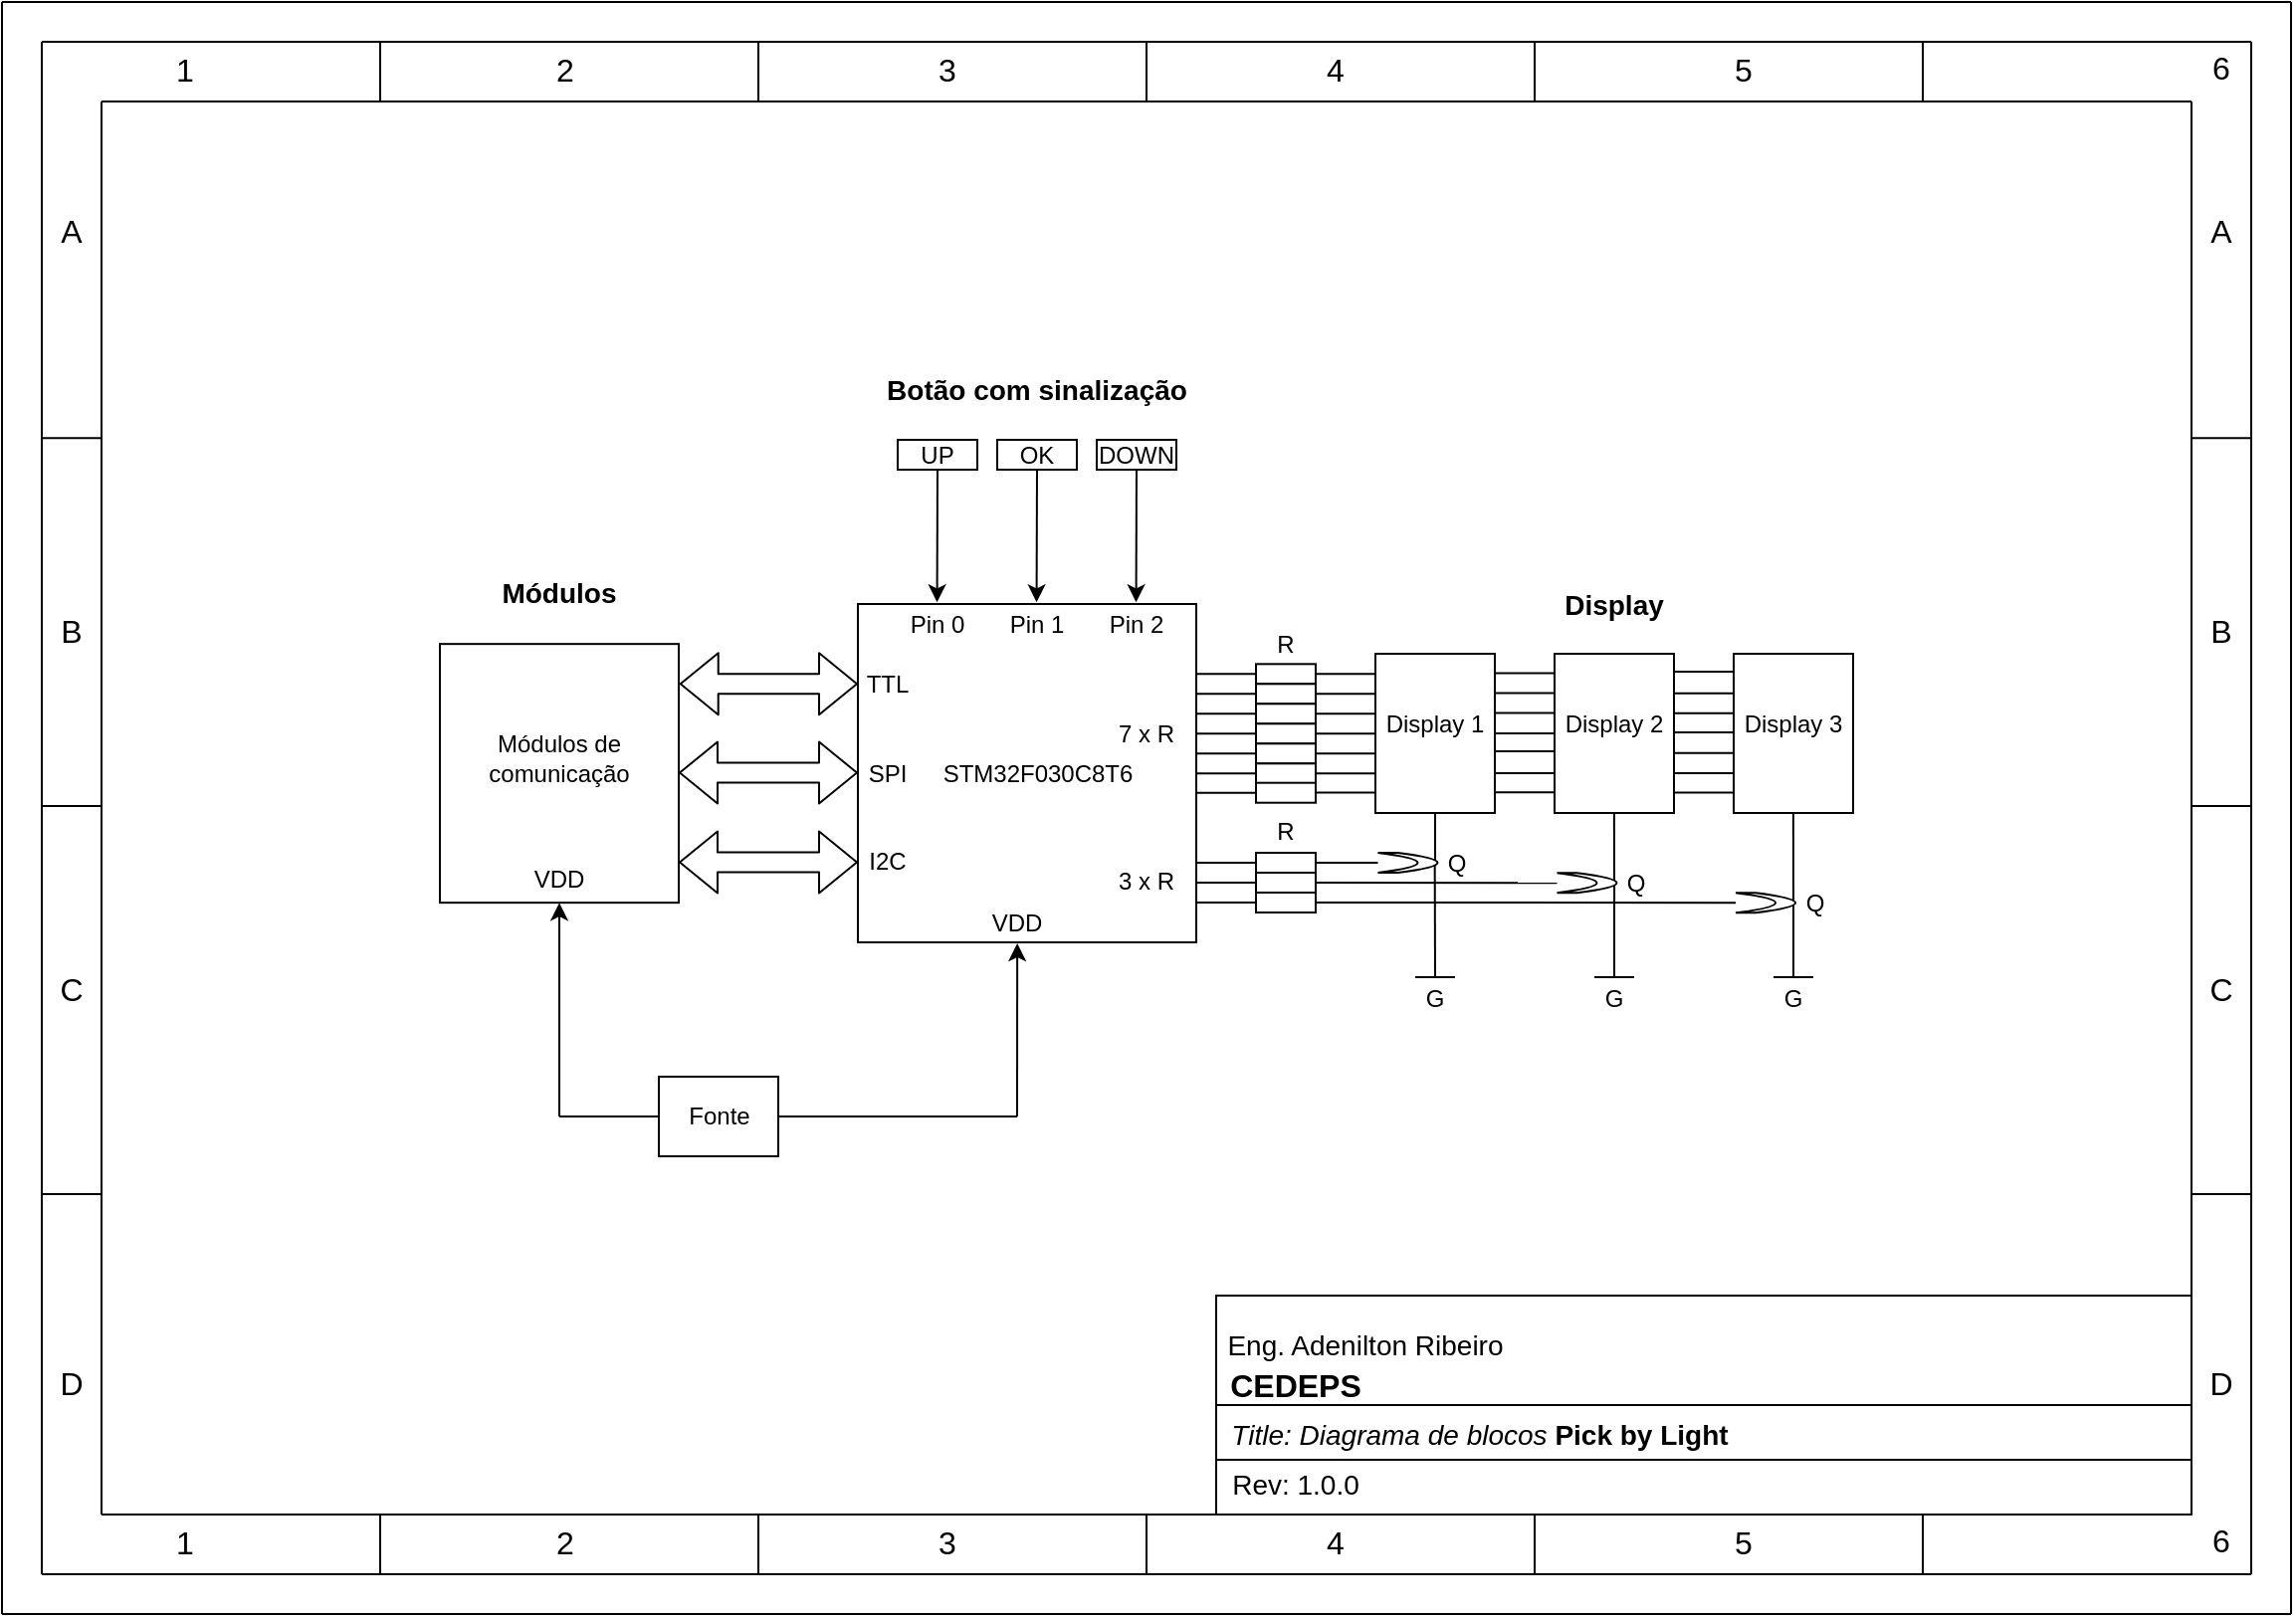 <mxfile>
    <diagram id="YSNLZO-yqppl2GDXLYVd" name="Página-1">
        <mxGraphModel dx="1386" dy="779" grid="1" gridSize="10" guides="1" tooltips="1" connect="1" arrows="1" fold="1" page="1" pageScale="1" pageWidth="1169" pageHeight="827" background="none" math="0" shadow="0">
            <root>
                <mxCell id="0"/>
                <mxCell id="1" parent="0"/>
                <mxCell id="2" style="edgeStyle=none;html=1;" parent="1" source="3" edge="1">
                    <mxGeometry relative="1" as="geometry">
                        <mxPoint x="936.562" y="770" as="targetPoint"/>
                    </mxGeometry>
                </mxCell>
                <mxCell id="3" value="" style="rounded=0;whiteSpace=wrap;html=1;" parent="1" vertex="1">
                    <mxGeometry x="620" y="660" width="490" height="110" as="geometry"/>
                </mxCell>
                <mxCell id="4" value="" style="whiteSpace=wrap;html=1;aspect=fixed;" parent="1" vertex="1">
                    <mxGeometry x="440" y="312.5" width="170" height="170" as="geometry"/>
                </mxCell>
                <mxCell id="10" value="" style="rounded=0;whiteSpace=wrap;html=1;fontSize=6;" parent="1" vertex="1">
                    <mxGeometry x="340" y="550" width="60" height="40" as="geometry"/>
                </mxCell>
                <mxCell id="13" value="&lt;font style=&quot;font-size: 12px;&quot;&gt;VDD&lt;/font&gt;" style="text;html=1;strokeColor=none;fillColor=none;align=center;verticalAlign=middle;whiteSpace=wrap;rounded=0;" parent="1" vertex="1">
                    <mxGeometry x="510" y="467.66" width="20" height="10" as="geometry"/>
                </mxCell>
                <mxCell id="21" value="&lt;font style=&quot;font-size: 12px;&quot;&gt;7 x R&lt;/font&gt;" style="text;html=1;strokeColor=none;fillColor=none;align=center;verticalAlign=middle;whiteSpace=wrap;rounded=0;" parent="1" vertex="1">
                    <mxGeometry x="570" y="372.5" width="30" height="10" as="geometry"/>
                </mxCell>
                <mxCell id="22" value="&lt;font style=&quot;font-size: 12px;&quot;&gt;Fonte&lt;/font&gt;" style="text;html=1;strokeColor=none;fillColor=none;align=center;verticalAlign=middle;whiteSpace=wrap;rounded=0;" parent="1" vertex="1">
                    <mxGeometry x="352.5" y="560" width="35" height="20" as="geometry"/>
                </mxCell>
                <mxCell id="25" value="&lt;font style=&quot;font-size: 12px;&quot;&gt;STM32F030C8T6&lt;/font&gt;" style="text;html=1;strokeColor=none;fillColor=none;align=center;verticalAlign=middle;whiteSpace=wrap;rounded=0;" parent="1" vertex="1">
                    <mxGeometry x="477.5" y="387.66" width="105" height="20" as="geometry"/>
                </mxCell>
                <mxCell id="26" value="" style="rounded=0;whiteSpace=wrap;html=1;fontSize=6;" parent="1" vertex="1">
                    <mxGeometry x="460" y="230" width="40" height="15" as="geometry"/>
                </mxCell>
                <mxCell id="27" value="&lt;font style=&quot;font-size: 12px;&quot;&gt;UP&lt;/font&gt;" style="text;html=1;strokeColor=none;fillColor=none;align=center;verticalAlign=middle;whiteSpace=wrap;rounded=0;" parent="1" vertex="1">
                    <mxGeometry x="470" y="232.5" width="20" height="10" as="geometry"/>
                </mxCell>
                <mxCell id="28" value="" style="endArrow=classic;html=1;fontSize=6;entryX=0.234;entryY=-0.005;entryDx=0;entryDy=0;entryPerimeter=0;exitX=0.5;exitY=1;exitDx=0;exitDy=0;" parent="1" edge="1" target="4" source="26">
                    <mxGeometry width="50" height="50" relative="1" as="geometry">
                        <mxPoint x="480" y="246.53" as="sourcePoint"/>
                        <mxPoint x="520" y="286.53" as="targetPoint"/>
                    </mxGeometry>
                </mxCell>
                <mxCell id="29" value="&lt;font style=&quot;&quot;&gt;&lt;font style=&quot;font-size: 12px;&quot;&gt;Pin 0&lt;/font&gt;&lt;br&gt;&lt;/font&gt;" style="text;html=1;strokeColor=none;fillColor=none;align=center;verticalAlign=middle;whiteSpace=wrap;rounded=0;rotation=0;" parent="1" vertex="1">
                    <mxGeometry x="465" y="317.66" width="30" height="10" as="geometry"/>
                </mxCell>
                <mxCell id="43" value="" style="shape=flexArrow;endArrow=classic;startArrow=classic;html=1;exitX=1.003;exitY=0.154;exitDx=0;exitDy=0;entryX=0;entryY=0.5;entryDx=0;entryDy=0;exitPerimeter=0;" parent="1" source="542" edge="1">
                    <mxGeometry width="100" height="100" relative="1" as="geometry">
                        <mxPoint x="352.5" y="352.175" as="sourcePoint"/>
                        <mxPoint x="440" y="352.66" as="targetPoint"/>
                    </mxGeometry>
                </mxCell>
                <mxCell id="49" value="&lt;font style=&quot;font-size: 12px;&quot;&gt;TTL&lt;/font&gt;" style="text;html=1;strokeColor=none;fillColor=none;align=center;verticalAlign=middle;whiteSpace=wrap;rounded=0;" parent="1" vertex="1">
                    <mxGeometry x="445" y="347.58" width="20" height="10" as="geometry"/>
                </mxCell>
                <mxCell id="344" value="" style="endArrow=none;html=1;exitX=0;exitY=0.5;exitDx=0;exitDy=0;entryX=1;entryY=0.5;entryDx=0;entryDy=0;" parent="1" source="3" target="3" edge="1">
                    <mxGeometry width="50" height="50" relative="1" as="geometry">
                        <mxPoint x="780" y="650" as="sourcePoint"/>
                        <mxPoint x="830" y="600" as="targetPoint"/>
                    </mxGeometry>
                </mxCell>
                <mxCell id="345" value="" style="endArrow=none;html=1;exitX=0;exitY=0.75;exitDx=0;exitDy=0;entryX=1;entryY=0.75;entryDx=0;entryDy=0;" parent="1" source="3" target="3" edge="1">
                    <mxGeometry width="50" height="50" relative="1" as="geometry">
                        <mxPoint x="580" y="700" as="sourcePoint"/>
                        <mxPoint x="1070" y="700" as="targetPoint"/>
                    </mxGeometry>
                </mxCell>
                <mxCell id="346" value="&lt;font style=&quot;font-size: 14px;&quot;&gt;Eng. Adenilton Ribeiro&lt;/font&gt;" style="text;html=1;strokeColor=none;fillColor=none;align=center;verticalAlign=middle;whiteSpace=wrap;rounded=0;" parent="1" vertex="1">
                    <mxGeometry x="620" y="680" width="150" height="10" as="geometry"/>
                </mxCell>
                <mxCell id="347" value="&lt;font size=&quot;1&quot; style=&quot;&quot;&gt;&lt;b style=&quot;font-size: 16px;&quot;&gt;CEDEPS&lt;/b&gt;&lt;/font&gt;" style="text;html=1;strokeColor=none;fillColor=none;align=center;verticalAlign=middle;whiteSpace=wrap;rounded=0;" parent="1" vertex="1">
                    <mxGeometry x="620" y="700" width="80" height="10" as="geometry"/>
                </mxCell>
                <mxCell id="348" value="&lt;font size=&quot;1&quot; style=&quot;&quot;&gt;&lt;i style=&quot;font-size: 14px;&quot;&gt;Title: Diagrama de blocos &lt;/i&gt;&lt;span style=&quot;font-size: 14px;&quot;&gt;&lt;b&gt;Pick by Light&lt;/b&gt;&lt;/span&gt;&lt;/font&gt;" style="text;html=1;strokeColor=none;fillColor=none;align=center;verticalAlign=middle;whiteSpace=wrap;rounded=0;" parent="1" vertex="1">
                    <mxGeometry x="620" y="720" width="265" height="20" as="geometry"/>
                </mxCell>
                <mxCell id="349" value="&lt;font style=&quot;font-size: 14px;&quot;&gt;Rev: 1.0.0&lt;/font&gt;" style="text;html=1;strokeColor=none;fillColor=none;align=center;verticalAlign=middle;whiteSpace=wrap;rounded=0;" parent="1" vertex="1">
                    <mxGeometry x="620" y="750" width="80" height="10" as="geometry"/>
                </mxCell>
                <mxCell id="350" value="" style="endArrow=none;html=1;fontSize=14;exitX=1;exitY=1;exitDx=0;exitDy=0;" parent="1" source="3" edge="1">
                    <mxGeometry width="50" height="50" relative="1" as="geometry">
                        <mxPoint x="410" y="440" as="sourcePoint"/>
                        <mxPoint x="1110" y="60" as="targetPoint"/>
                    </mxGeometry>
                </mxCell>
                <mxCell id="351" value="" style="endArrow=none;html=1;fontSize=14;" parent="1" edge="1">
                    <mxGeometry width="50" height="50" relative="1" as="geometry">
                        <mxPoint x="60" y="770" as="sourcePoint"/>
                        <mxPoint x="60" y="60" as="targetPoint"/>
                    </mxGeometry>
                </mxCell>
                <mxCell id="352" value="" style="endArrow=none;html=1;fontSize=14;" parent="1" edge="1">
                    <mxGeometry width="50" height="50" relative="1" as="geometry">
                        <mxPoint x="60" y="60" as="sourcePoint"/>
                        <mxPoint x="1110" y="60" as="targetPoint"/>
                    </mxGeometry>
                </mxCell>
                <mxCell id="353" value="" style="endArrow=none;html=1;fontSize=14;" parent="1" edge="1">
                    <mxGeometry width="50" height="50" relative="1" as="geometry">
                        <mxPoint x="60" y="770" as="sourcePoint"/>
                        <mxPoint x="1110" y="770" as="targetPoint"/>
                    </mxGeometry>
                </mxCell>
                <mxCell id="354" value="" style="endArrow=none;html=1;fontSize=14;" parent="1" edge="1">
                    <mxGeometry width="50" height="50" relative="1" as="geometry">
                        <mxPoint x="30" y="800" as="sourcePoint"/>
                        <mxPoint x="30" y="30" as="targetPoint"/>
                    </mxGeometry>
                </mxCell>
                <mxCell id="355" value="" style="endArrow=none;html=1;fontSize=14;" parent="1" edge="1">
                    <mxGeometry width="50" height="50" relative="1" as="geometry">
                        <mxPoint x="1140" y="800" as="sourcePoint"/>
                        <mxPoint x="1140" y="30" as="targetPoint"/>
                    </mxGeometry>
                </mxCell>
                <mxCell id="356" value="" style="endArrow=none;html=1;fontSize=14;" parent="1" edge="1">
                    <mxGeometry width="50" height="50" relative="1" as="geometry">
                        <mxPoint x="30" y="800" as="sourcePoint"/>
                        <mxPoint x="1140" y="800" as="targetPoint"/>
                    </mxGeometry>
                </mxCell>
                <mxCell id="357" value="" style="endArrow=none;html=1;fontSize=14;" parent="1" edge="1">
                    <mxGeometry width="50" height="50" relative="1" as="geometry">
                        <mxPoint x="30" y="30" as="sourcePoint"/>
                        <mxPoint x="1140" y="30" as="targetPoint"/>
                    </mxGeometry>
                </mxCell>
                <mxCell id="358" value="" style="endArrow=none;html=1;fontSize=14;" parent="1" edge="1">
                    <mxGeometry width="50" height="50" relative="1" as="geometry">
                        <mxPoint x="60" y="414" as="sourcePoint"/>
                        <mxPoint x="30" y="414" as="targetPoint"/>
                    </mxGeometry>
                </mxCell>
                <mxCell id="359" value="" style="endArrow=none;html=1;fontSize=14;" parent="1" edge="1">
                    <mxGeometry width="50" height="50" relative="1" as="geometry">
                        <mxPoint x="60" y="229.18" as="sourcePoint"/>
                        <mxPoint x="30" y="229.18" as="targetPoint"/>
                    </mxGeometry>
                </mxCell>
                <mxCell id="360" value="" style="endArrow=none;html=1;fontSize=14;" parent="1" edge="1">
                    <mxGeometry width="50" height="50" relative="1" as="geometry">
                        <mxPoint x="60" y="609" as="sourcePoint"/>
                        <mxPoint x="30" y="609" as="targetPoint"/>
                    </mxGeometry>
                </mxCell>
                <mxCell id="361" value="&lt;font style=&quot;font-size: 16px;&quot;&gt;A&lt;/font&gt;" style="text;html=1;strokeColor=none;fillColor=none;align=center;verticalAlign=middle;whiteSpace=wrap;rounded=0;" parent="1" vertex="1">
                    <mxGeometry x="35" y="114.19" width="20" height="21.18" as="geometry"/>
                </mxCell>
                <mxCell id="362" value="&lt;font style=&quot;font-size: 16px;&quot;&gt;B&lt;/font&gt;" style="text;html=1;strokeColor=none;fillColor=none;align=center;verticalAlign=middle;whiteSpace=wrap;rounded=0;" parent="1" vertex="1">
                    <mxGeometry x="35" y="315.4" width="20" height="21.18" as="geometry"/>
                </mxCell>
                <mxCell id="363" value="&lt;font style=&quot;font-size: 16px;&quot;&gt;C&lt;/font&gt;" style="text;html=1;strokeColor=none;fillColor=none;align=center;verticalAlign=middle;whiteSpace=wrap;rounded=0;" parent="1" vertex="1">
                    <mxGeometry x="35" y="495.16" width="20" height="21.18" as="geometry"/>
                </mxCell>
                <mxCell id="364" value="&lt;font style=&quot;font-size: 16px;&quot;&gt;D&lt;/font&gt;" style="text;html=1;strokeColor=none;fillColor=none;align=center;verticalAlign=middle;whiteSpace=wrap;rounded=0;" parent="1" vertex="1">
                    <mxGeometry x="35" y="693.41" width="20" height="21.18" as="geometry"/>
                </mxCell>
                <mxCell id="365" value="" style="endArrow=none;html=1;fontSize=14;" parent="1" edge="1">
                    <mxGeometry width="50" height="50" relative="1" as="geometry">
                        <mxPoint x="1140" y="414" as="sourcePoint"/>
                        <mxPoint x="1110" y="414" as="targetPoint"/>
                    </mxGeometry>
                </mxCell>
                <mxCell id="366" value="" style="endArrow=none;html=1;fontSize=14;" parent="1" edge="1">
                    <mxGeometry width="50" height="50" relative="1" as="geometry">
                        <mxPoint x="1140" y="229.18" as="sourcePoint"/>
                        <mxPoint x="1110" y="229.18" as="targetPoint"/>
                    </mxGeometry>
                </mxCell>
                <mxCell id="367" value="" style="endArrow=none;html=1;fontSize=14;" parent="1" edge="1">
                    <mxGeometry width="50" height="50" relative="1" as="geometry">
                        <mxPoint x="1140" y="609" as="sourcePoint"/>
                        <mxPoint x="1110" y="609" as="targetPoint"/>
                    </mxGeometry>
                </mxCell>
                <mxCell id="368" value="&lt;font style=&quot;font-size: 16px;&quot;&gt;A&lt;/font&gt;" style="text;html=1;strokeColor=none;fillColor=none;align=center;verticalAlign=middle;whiteSpace=wrap;rounded=0;" parent="1" vertex="1">
                    <mxGeometry x="1115" y="114.19" width="20" height="21.18" as="geometry"/>
                </mxCell>
                <mxCell id="369" value="&lt;font style=&quot;font-size: 16px;&quot;&gt;B&lt;/font&gt;" style="text;html=1;strokeColor=none;fillColor=none;align=center;verticalAlign=middle;whiteSpace=wrap;rounded=0;" parent="1" vertex="1">
                    <mxGeometry x="1115" y="315.4" width="20" height="21.18" as="geometry"/>
                </mxCell>
                <mxCell id="370" value="&lt;font style=&quot;font-size: 16px;&quot;&gt;C&lt;/font&gt;" style="text;html=1;strokeColor=none;fillColor=none;align=center;verticalAlign=middle;whiteSpace=wrap;rounded=0;" parent="1" vertex="1">
                    <mxGeometry x="1115" y="495.16" width="20" height="21.18" as="geometry"/>
                </mxCell>
                <mxCell id="371" value="&lt;font style=&quot;font-size: 16px;&quot;&gt;D&lt;/font&gt;" style="text;html=1;strokeColor=none;fillColor=none;align=center;verticalAlign=middle;whiteSpace=wrap;rounded=0;" parent="1" vertex="1">
                    <mxGeometry x="1115" y="693.41" width="20" height="21.18" as="geometry"/>
                </mxCell>
                <mxCell id="372" value="" style="endArrow=none;html=1;fontSize=14;" parent="1" edge="1">
                    <mxGeometry width="50" height="50" relative="1" as="geometry">
                        <mxPoint x="585" y="30" as="sourcePoint"/>
                        <mxPoint x="585" y="60" as="targetPoint"/>
                    </mxGeometry>
                </mxCell>
                <mxCell id="373" value="" style="endArrow=none;html=1;fontSize=14;" parent="1" edge="1">
                    <mxGeometry width="50" height="50" relative="1" as="geometry">
                        <mxPoint x="390" y="30" as="sourcePoint"/>
                        <mxPoint x="390" y="60" as="targetPoint"/>
                    </mxGeometry>
                </mxCell>
                <mxCell id="374" value="" style="endArrow=none;html=1;fontSize=14;" parent="1" edge="1">
                    <mxGeometry width="50" height="50" relative="1" as="geometry">
                        <mxPoint x="200" y="30" as="sourcePoint"/>
                        <mxPoint x="200" y="60" as="targetPoint"/>
                    </mxGeometry>
                </mxCell>
                <mxCell id="375" value="" style="endArrow=none;html=1;fontSize=14;" parent="1" edge="1">
                    <mxGeometry width="50" height="50" relative="1" as="geometry">
                        <mxPoint x="975" y="30" as="sourcePoint"/>
                        <mxPoint x="975" y="60" as="targetPoint"/>
                    </mxGeometry>
                </mxCell>
                <mxCell id="376" value="" style="endArrow=none;html=1;fontSize=14;" parent="1" edge="1">
                    <mxGeometry width="50" height="50" relative="1" as="geometry">
                        <mxPoint x="780" y="30" as="sourcePoint"/>
                        <mxPoint x="780" y="60" as="targetPoint"/>
                    </mxGeometry>
                </mxCell>
                <mxCell id="377" value="&lt;font style=&quot;font-size: 16px;&quot;&gt;1&lt;/font&gt;" style="text;html=1;strokeColor=none;fillColor=none;align=center;verticalAlign=middle;whiteSpace=wrap;rounded=0;" parent="1" vertex="1">
                    <mxGeometry x="92" y="33" width="20" height="21.18" as="geometry"/>
                </mxCell>
                <mxCell id="378" value="&lt;font style=&quot;font-size: 16px;&quot;&gt;2&lt;/font&gt;" style="text;html=1;strokeColor=none;fillColor=none;align=center;verticalAlign=middle;whiteSpace=wrap;rounded=0;" parent="1" vertex="1">
                    <mxGeometry x="282.5" y="33" width="20" height="21.18" as="geometry"/>
                </mxCell>
                <mxCell id="379" value="&lt;font style=&quot;font-size: 16px;&quot;&gt;3&lt;/font&gt;" style="text;html=1;strokeColor=none;fillColor=none;align=center;verticalAlign=middle;whiteSpace=wrap;rounded=0;" parent="1" vertex="1">
                    <mxGeometry x="475" y="33" width="20" height="21.18" as="geometry"/>
                </mxCell>
                <mxCell id="380" value="&lt;font style=&quot;font-size: 16px;&quot;&gt;4&lt;/font&gt;" style="text;html=1;strokeColor=none;fillColor=none;align=center;verticalAlign=middle;whiteSpace=wrap;rounded=0;" parent="1" vertex="1">
                    <mxGeometry x="670" y="33" width="20" height="21.18" as="geometry"/>
                </mxCell>
                <mxCell id="381" value="&lt;font style=&quot;font-size: 16px;&quot;&gt;5&lt;/font&gt;" style="text;html=1;strokeColor=none;fillColor=none;align=center;verticalAlign=middle;whiteSpace=wrap;rounded=0;" parent="1" vertex="1">
                    <mxGeometry x="875" y="33" width="20" height="21.18" as="geometry"/>
                </mxCell>
                <mxCell id="382" value="&lt;font style=&quot;font-size: 16px;&quot;&gt;6&lt;/font&gt;" style="text;html=1;strokeColor=none;fillColor=none;align=center;verticalAlign=middle;whiteSpace=wrap;rounded=0;" parent="1" vertex="1">
                    <mxGeometry x="1115" y="32" width="20" height="21.18" as="geometry"/>
                </mxCell>
                <mxCell id="383" value="" style="endArrow=none;html=1;fontSize=14;" parent="1" edge="1">
                    <mxGeometry width="50" height="50" relative="1" as="geometry">
                        <mxPoint x="585" y="770" as="sourcePoint"/>
                        <mxPoint x="585" y="800" as="targetPoint"/>
                    </mxGeometry>
                </mxCell>
                <mxCell id="384" value="" style="endArrow=none;html=1;fontSize=14;" parent="1" edge="1">
                    <mxGeometry width="50" height="50" relative="1" as="geometry">
                        <mxPoint x="390" y="770" as="sourcePoint"/>
                        <mxPoint x="390" y="800" as="targetPoint"/>
                    </mxGeometry>
                </mxCell>
                <mxCell id="385" value="" style="endArrow=none;html=1;fontSize=14;" parent="1" edge="1">
                    <mxGeometry width="50" height="50" relative="1" as="geometry">
                        <mxPoint x="200" y="770" as="sourcePoint"/>
                        <mxPoint x="200" y="800" as="targetPoint"/>
                    </mxGeometry>
                </mxCell>
                <mxCell id="386" value="" style="endArrow=none;html=1;fontSize=14;" parent="1" edge="1">
                    <mxGeometry width="50" height="50" relative="1" as="geometry">
                        <mxPoint x="975" y="770" as="sourcePoint"/>
                        <mxPoint x="975" y="800" as="targetPoint"/>
                    </mxGeometry>
                </mxCell>
                <mxCell id="387" value="" style="endArrow=none;html=1;fontSize=14;" parent="1" edge="1">
                    <mxGeometry width="50" height="50" relative="1" as="geometry">
                        <mxPoint x="780" y="770" as="sourcePoint"/>
                        <mxPoint x="780" y="800" as="targetPoint"/>
                    </mxGeometry>
                </mxCell>
                <mxCell id="388" value="&lt;font style=&quot;font-size: 16px;&quot;&gt;1&lt;/font&gt;" style="text;html=1;strokeColor=none;fillColor=none;align=center;verticalAlign=middle;whiteSpace=wrap;rounded=0;" parent="1" vertex="1">
                    <mxGeometry x="92" y="773" width="20" height="21.18" as="geometry"/>
                </mxCell>
                <mxCell id="389" value="&lt;font style=&quot;font-size: 16px;&quot;&gt;2&lt;/font&gt;" style="text;html=1;strokeColor=none;fillColor=none;align=center;verticalAlign=middle;whiteSpace=wrap;rounded=0;" parent="1" vertex="1">
                    <mxGeometry x="282.5" y="773" width="20" height="21.18" as="geometry"/>
                </mxCell>
                <mxCell id="390" value="&lt;font style=&quot;font-size: 16px;&quot;&gt;3&lt;/font&gt;" style="text;html=1;strokeColor=none;fillColor=none;align=center;verticalAlign=middle;whiteSpace=wrap;rounded=0;" parent="1" vertex="1">
                    <mxGeometry x="475" y="773" width="20" height="21.18" as="geometry"/>
                </mxCell>
                <mxCell id="391" value="&lt;font style=&quot;font-size: 16px;&quot;&gt;4&lt;/font&gt;" style="text;html=1;strokeColor=none;fillColor=none;align=center;verticalAlign=middle;whiteSpace=wrap;rounded=0;" parent="1" vertex="1">
                    <mxGeometry x="670" y="773" width="20" height="21.18" as="geometry"/>
                </mxCell>
                <mxCell id="392" value="&lt;font style=&quot;font-size: 16px;&quot;&gt;5&lt;/font&gt;" style="text;html=1;strokeColor=none;fillColor=none;align=center;verticalAlign=middle;whiteSpace=wrap;rounded=0;" parent="1" vertex="1">
                    <mxGeometry x="875" y="773" width="20" height="21.18" as="geometry"/>
                </mxCell>
                <mxCell id="393" value="&lt;font style=&quot;font-size: 16px;&quot;&gt;6&lt;/font&gt;" style="text;html=1;strokeColor=none;fillColor=none;align=center;verticalAlign=middle;whiteSpace=wrap;rounded=0;" parent="1" vertex="1">
                    <mxGeometry x="1115" y="772" width="20" height="21.18" as="geometry"/>
                </mxCell>
                <mxCell id="394" value="" style="endArrow=none;html=1;fontSize=14;" parent="1" edge="1">
                    <mxGeometry width="50" height="50" relative="1" as="geometry">
                        <mxPoint x="10" y="820" as="sourcePoint"/>
                        <mxPoint x="10" y="10" as="targetPoint"/>
                    </mxGeometry>
                </mxCell>
                <mxCell id="395" value="" style="endArrow=none;html=1;fontSize=14;" parent="1" edge="1">
                    <mxGeometry width="50" height="50" relative="1" as="geometry">
                        <mxPoint x="10" y="820" as="sourcePoint"/>
                        <mxPoint x="1160" y="820" as="targetPoint"/>
                    </mxGeometry>
                </mxCell>
                <mxCell id="396" value="" style="endArrow=none;html=1;fontSize=14;" parent="1" edge="1">
                    <mxGeometry width="50" height="50" relative="1" as="geometry">
                        <mxPoint x="10" y="10" as="sourcePoint"/>
                        <mxPoint x="1160" y="10" as="targetPoint"/>
                    </mxGeometry>
                </mxCell>
                <mxCell id="397" value="" style="endArrow=none;html=1;fontSize=14;" parent="1" edge="1">
                    <mxGeometry width="50" height="50" relative="1" as="geometry">
                        <mxPoint x="1160" y="820" as="sourcePoint"/>
                        <mxPoint x="1160" y="10" as="targetPoint"/>
                    </mxGeometry>
                </mxCell>
                <mxCell id="398" value="" style="rounded=0;whiteSpace=wrap;html=1;fontSize=6;" parent="1" vertex="1">
                    <mxGeometry x="700" y="337.5" width="60" height="80" as="geometry"/>
                </mxCell>
                <mxCell id="399" value="&lt;font style=&quot;font-size: 12px;&quot;&gt;Display 1&lt;/font&gt;" style="text;html=1;strokeColor=none;fillColor=none;align=center;verticalAlign=middle;whiteSpace=wrap;rounded=0;" parent="1" vertex="1">
                    <mxGeometry x="701.25" y="367.5" width="57.5" height="10" as="geometry"/>
                </mxCell>
                <mxCell id="405" value="" style="endArrow=none;html=1;fontSize=8;entryDx=0;entryDy=0;entryPerimeter=0;" parent="1" edge="1">
                    <mxGeometry width="50" height="50" relative="1" as="geometry">
                        <mxPoint x="597.5" y="348.48" as="sourcePoint"/>
                        <mxPoint x="597.5" y="348.31" as="targetPoint"/>
                    </mxGeometry>
                </mxCell>
                <mxCell id="406" value="" style="endArrow=none;html=1;fontSize=8;entryDx=0;entryDy=0;" parent="1" edge="1">
                    <mxGeometry width="50" height="50" relative="1" as="geometry">
                        <mxPoint x="607.5" y="338.31" as="sourcePoint"/>
                        <mxPoint x="607.5" y="338.31" as="targetPoint"/>
                    </mxGeometry>
                </mxCell>
                <mxCell id="427" value="" style="endArrow=none;html=1;" parent="1" edge="1">
                    <mxGeometry width="50" height="50" relative="1" as="geometry">
                        <mxPoint x="670" y="347.62" as="sourcePoint"/>
                        <mxPoint x="700" y="347.62" as="targetPoint"/>
                    </mxGeometry>
                </mxCell>
                <mxCell id="439" value="" style="endArrow=none;html=1;fontSize=8;entryDx=0;entryDy=0;entryPerimeter=0;" parent="1" edge="1">
                    <mxGeometry width="50" height="50" relative="1" as="geometry">
                        <mxPoint x="747.5" y="358.48" as="sourcePoint"/>
                        <mxPoint x="747.5" y="358.31" as="targetPoint"/>
                    </mxGeometry>
                </mxCell>
                <mxCell id="440" value="" style="endArrow=none;html=1;fontSize=8;entryDx=0;entryDy=0;" parent="1" edge="1">
                    <mxGeometry width="50" height="50" relative="1" as="geometry">
                        <mxPoint x="757.5" y="348.31" as="sourcePoint"/>
                        <mxPoint x="757.5" y="348.31" as="targetPoint"/>
                    </mxGeometry>
                </mxCell>
                <mxCell id="459" value="" style="rounded=0;whiteSpace=wrap;html=1;fontSize=6;" parent="1" vertex="1">
                    <mxGeometry x="790" y="337.5" width="60" height="80" as="geometry"/>
                </mxCell>
                <mxCell id="460" value="&lt;font style=&quot;font-size: 12px;&quot;&gt;Display 2&lt;/font&gt;" style="text;html=1;strokeColor=none;fillColor=none;align=center;verticalAlign=middle;whiteSpace=wrap;rounded=0;" parent="1" vertex="1">
                    <mxGeometry x="791.25" y="367.5" width="57.5" height="10" as="geometry"/>
                </mxCell>
                <mxCell id="461" value="" style="endArrow=none;html=1;fontSize=8;entryDx=0;entryDy=0;entryPerimeter=0;" parent="1" edge="1">
                    <mxGeometry width="50" height="50" relative="1" as="geometry">
                        <mxPoint x="780" y="428.48" as="sourcePoint"/>
                        <mxPoint x="780" y="428.31" as="targetPoint"/>
                    </mxGeometry>
                </mxCell>
                <mxCell id="462" value="" style="endArrow=none;html=1;fontSize=8;entryDx=0;entryDy=0;" parent="1" edge="1">
                    <mxGeometry width="50" height="50" relative="1" as="geometry">
                        <mxPoint x="790" y="418.31" as="sourcePoint"/>
                        <mxPoint x="790" y="418.31" as="targetPoint"/>
                    </mxGeometry>
                </mxCell>
                <mxCell id="463" value="" style="endArrow=none;html=1;" parent="1" edge="1">
                    <mxGeometry width="50" height="50" relative="1" as="geometry">
                        <mxPoint x="850" y="346.56" as="sourcePoint"/>
                        <mxPoint x="880" y="346.56" as="targetPoint"/>
                    </mxGeometry>
                </mxCell>
                <mxCell id="464" value="" style="endArrow=none;html=1;" parent="1" edge="1">
                    <mxGeometry width="50" height="50" relative="1" as="geometry">
                        <mxPoint x="850" y="357.4" as="sourcePoint"/>
                        <mxPoint x="880" y="357.4" as="targetPoint"/>
                    </mxGeometry>
                </mxCell>
                <mxCell id="465" value="" style="endArrow=none;html=1;" parent="1" edge="1">
                    <mxGeometry width="50" height="50" relative="1" as="geometry">
                        <mxPoint x="850" y="367.4" as="sourcePoint"/>
                        <mxPoint x="880" y="367.4" as="targetPoint"/>
                    </mxGeometry>
                </mxCell>
                <mxCell id="466" value="" style="endArrow=none;html=1;" parent="1" edge="1">
                    <mxGeometry width="50" height="50" relative="1" as="geometry">
                        <mxPoint x="850" y="376.98" as="sourcePoint"/>
                        <mxPoint x="880" y="376.98" as="targetPoint"/>
                    </mxGeometry>
                </mxCell>
                <mxCell id="467" value="" style="endArrow=none;html=1;" parent="1" edge="1">
                    <mxGeometry width="50" height="50" relative="1" as="geometry">
                        <mxPoint x="850" y="387.4" as="sourcePoint"/>
                        <mxPoint x="880" y="387.4" as="targetPoint"/>
                    </mxGeometry>
                </mxCell>
                <mxCell id="468" value="" style="endArrow=none;html=1;" parent="1" edge="1">
                    <mxGeometry width="50" height="50" relative="1" as="geometry">
                        <mxPoint x="850" y="397.53" as="sourcePoint"/>
                        <mxPoint x="880" y="397.53" as="targetPoint"/>
                    </mxGeometry>
                </mxCell>
                <mxCell id="469" value="" style="endArrow=none;html=1;" parent="1" edge="1">
                    <mxGeometry width="50" height="50" relative="1" as="geometry">
                        <mxPoint x="850" y="407.23" as="sourcePoint"/>
                        <mxPoint x="880" y="407.23" as="targetPoint"/>
                    </mxGeometry>
                </mxCell>
                <mxCell id="470" value="" style="endArrow=none;html=1;fontSize=8;entryDx=0;entryDy=0;entryPerimeter=0;" parent="1" edge="1">
                    <mxGeometry width="50" height="50" relative="1" as="geometry">
                        <mxPoint x="837.5" y="358.48" as="sourcePoint"/>
                        <mxPoint x="837.5" y="358.31" as="targetPoint"/>
                    </mxGeometry>
                </mxCell>
                <mxCell id="471" value="" style="endArrow=none;html=1;fontSize=8;entryDx=0;entryDy=0;" parent="1" edge="1">
                    <mxGeometry width="50" height="50" relative="1" as="geometry">
                        <mxPoint x="847.5" y="348.31" as="sourcePoint"/>
                        <mxPoint x="847.5" y="348.31" as="targetPoint"/>
                    </mxGeometry>
                </mxCell>
                <mxCell id="472" value="" style="endArrow=none;html=1;" parent="1" edge="1">
                    <mxGeometry width="50" height="50" relative="1" as="geometry">
                        <mxPoint x="760" y="347.31" as="sourcePoint"/>
                        <mxPoint x="790" y="347.31" as="targetPoint"/>
                    </mxGeometry>
                </mxCell>
                <mxCell id="473" value="" style="endArrow=none;html=1;" parent="1" edge="1">
                    <mxGeometry width="50" height="50" relative="1" as="geometry">
                        <mxPoint x="760" y="367.31" as="sourcePoint"/>
                        <mxPoint x="790" y="367.31" as="targetPoint"/>
                    </mxGeometry>
                </mxCell>
                <mxCell id="474" value="" style="endArrow=none;html=1;" parent="1" edge="1">
                    <mxGeometry width="50" height="50" relative="1" as="geometry">
                        <mxPoint x="760" y="357.31" as="sourcePoint"/>
                        <mxPoint x="790" y="357.31" as="targetPoint"/>
                    </mxGeometry>
                </mxCell>
                <mxCell id="475" value="" style="endArrow=none;html=1;" parent="1" edge="1">
                    <mxGeometry width="50" height="50" relative="1" as="geometry">
                        <mxPoint x="760" y="377.5" as="sourcePoint"/>
                        <mxPoint x="790" y="377.5" as="targetPoint"/>
                    </mxGeometry>
                </mxCell>
                <mxCell id="476" value="" style="endArrow=none;html=1;" parent="1" edge="1">
                    <mxGeometry width="50" height="50" relative="1" as="geometry">
                        <mxPoint x="760" y="386.53" as="sourcePoint"/>
                        <mxPoint x="790" y="386.53" as="targetPoint"/>
                    </mxGeometry>
                </mxCell>
                <mxCell id="477" value="" style="endArrow=none;html=1;" parent="1" edge="1">
                    <mxGeometry width="50" height="50" relative="1" as="geometry">
                        <mxPoint x="760" y="397.5" as="sourcePoint"/>
                        <mxPoint x="790" y="397.5" as="targetPoint"/>
                    </mxGeometry>
                </mxCell>
                <mxCell id="478" value="" style="endArrow=none;html=1;" parent="1" edge="1">
                    <mxGeometry width="50" height="50" relative="1" as="geometry">
                        <mxPoint x="760" y="407.18" as="sourcePoint"/>
                        <mxPoint x="790" y="407.18" as="targetPoint"/>
                    </mxGeometry>
                </mxCell>
                <mxCell id="479" value="" style="rounded=0;whiteSpace=wrap;html=1;fontSize=6;" parent="1" vertex="1">
                    <mxGeometry x="880" y="337.5" width="60" height="80" as="geometry"/>
                </mxCell>
                <mxCell id="480" value="&lt;font style=&quot;font-size: 12px;&quot;&gt;Display 3&lt;/font&gt;" style="text;html=1;strokeColor=none;fillColor=none;align=center;verticalAlign=middle;whiteSpace=wrap;rounded=0;" parent="1" vertex="1">
                    <mxGeometry x="881.25" y="367.5" width="57.5" height="10" as="geometry"/>
                </mxCell>
                <mxCell id="486" value="" style="rounded=0;whiteSpace=wrap;html=1;fontSize=23;" parent="1" vertex="1">
                    <mxGeometry x="640" y="342.66" width="30" height="10" as="geometry"/>
                </mxCell>
                <mxCell id="488" value="" style="endArrow=none;html=1;" parent="1" edge="1">
                    <mxGeometry width="50" height="50" relative="1" as="geometry">
                        <mxPoint x="670" y="357.62" as="sourcePoint"/>
                        <mxPoint x="700" y="357.62" as="targetPoint"/>
                    </mxGeometry>
                </mxCell>
                <mxCell id="489" value="" style="rounded=0;whiteSpace=wrap;html=1;fontSize=23;" parent="1" vertex="1">
                    <mxGeometry x="640" y="352.66" width="30" height="10" as="geometry"/>
                </mxCell>
                <mxCell id="490" value="" style="endArrow=none;html=1;" parent="1" edge="1">
                    <mxGeometry width="50" height="50" relative="1" as="geometry">
                        <mxPoint x="670" y="367.62" as="sourcePoint"/>
                        <mxPoint x="700" y="367.62" as="targetPoint"/>
                    </mxGeometry>
                </mxCell>
                <mxCell id="491" value="" style="rounded=0;whiteSpace=wrap;html=1;fontSize=23;" parent="1" vertex="1">
                    <mxGeometry x="640" y="362.66" width="30" height="10" as="geometry"/>
                </mxCell>
                <mxCell id="492" value="" style="endArrow=none;html=1;" parent="1" edge="1">
                    <mxGeometry width="50" height="50" relative="1" as="geometry">
                        <mxPoint x="670" y="377.62" as="sourcePoint"/>
                        <mxPoint x="700" y="377.62" as="targetPoint"/>
                    </mxGeometry>
                </mxCell>
                <mxCell id="493" value="" style="rounded=0;whiteSpace=wrap;html=1;fontSize=23;" parent="1" vertex="1">
                    <mxGeometry x="640" y="372.66" width="30" height="10" as="geometry"/>
                </mxCell>
                <mxCell id="494" value="" style="endArrow=none;html=1;" parent="1" edge="1">
                    <mxGeometry width="50" height="50" relative="1" as="geometry">
                        <mxPoint x="670" y="387.62" as="sourcePoint"/>
                        <mxPoint x="700" y="387.62" as="targetPoint"/>
                    </mxGeometry>
                </mxCell>
                <mxCell id="495" value="" style="rounded=0;whiteSpace=wrap;html=1;fontSize=23;" parent="1" vertex="1">
                    <mxGeometry x="640" y="382.66" width="30" height="10" as="geometry"/>
                </mxCell>
                <mxCell id="496" value="" style="endArrow=none;html=1;" parent="1" edge="1">
                    <mxGeometry width="50" height="50" relative="1" as="geometry">
                        <mxPoint x="670" y="397.62" as="sourcePoint"/>
                        <mxPoint x="700" y="397.62" as="targetPoint"/>
                    </mxGeometry>
                </mxCell>
                <mxCell id="497" value="" style="rounded=0;whiteSpace=wrap;html=1;fontSize=23;" parent="1" vertex="1">
                    <mxGeometry x="640" y="392.66" width="30" height="10" as="geometry"/>
                </mxCell>
                <mxCell id="498" value="" style="endArrow=none;html=1;" parent="1" edge="1">
                    <mxGeometry width="50" height="50" relative="1" as="geometry">
                        <mxPoint x="670" y="407.31" as="sourcePoint"/>
                        <mxPoint x="700" y="407.31" as="targetPoint"/>
                    </mxGeometry>
                </mxCell>
                <mxCell id="499" value="" style="rounded=0;whiteSpace=wrap;html=1;fontSize=23;" parent="1" vertex="1">
                    <mxGeometry x="640" y="402.35" width="30" height="10" as="geometry"/>
                </mxCell>
                <mxCell id="500" value="" style="endArrow=none;html=1;" parent="1" edge="1">
                    <mxGeometry width="50" height="50" relative="1" as="geometry">
                        <mxPoint x="610.0" y="347.63" as="sourcePoint"/>
                        <mxPoint x="640.0" y="347.63" as="targetPoint"/>
                    </mxGeometry>
                </mxCell>
                <mxCell id="501" value="" style="endArrow=none;html=1;" parent="1" edge="1">
                    <mxGeometry width="50" height="50" relative="1" as="geometry">
                        <mxPoint x="610.0" y="357.63" as="sourcePoint"/>
                        <mxPoint x="640.0" y="357.63" as="targetPoint"/>
                    </mxGeometry>
                </mxCell>
                <mxCell id="502" value="" style="endArrow=none;html=1;" parent="1" edge="1">
                    <mxGeometry width="50" height="50" relative="1" as="geometry">
                        <mxPoint x="610.0" y="367.63" as="sourcePoint"/>
                        <mxPoint x="640.0" y="367.63" as="targetPoint"/>
                    </mxGeometry>
                </mxCell>
                <mxCell id="503" value="" style="endArrow=none;html=1;" parent="1" edge="1">
                    <mxGeometry width="50" height="50" relative="1" as="geometry">
                        <mxPoint x="610.0" y="377.63" as="sourcePoint"/>
                        <mxPoint x="640.0" y="377.63" as="targetPoint"/>
                    </mxGeometry>
                </mxCell>
                <mxCell id="504" value="" style="endArrow=none;html=1;" parent="1" edge="1">
                    <mxGeometry width="50" height="50" relative="1" as="geometry">
                        <mxPoint x="610.0" y="387.63" as="sourcePoint"/>
                        <mxPoint x="640.0" y="387.63" as="targetPoint"/>
                    </mxGeometry>
                </mxCell>
                <mxCell id="505" value="" style="endArrow=none;html=1;" parent="1" edge="1">
                    <mxGeometry width="50" height="50" relative="1" as="geometry">
                        <mxPoint x="610.0" y="397.63" as="sourcePoint"/>
                        <mxPoint x="640.0" y="397.63" as="targetPoint"/>
                    </mxGeometry>
                </mxCell>
                <mxCell id="506" value="" style="endArrow=none;html=1;" parent="1" edge="1">
                    <mxGeometry width="50" height="50" relative="1" as="geometry">
                        <mxPoint x="610.0" y="407.32" as="sourcePoint"/>
                        <mxPoint x="640.0" y="407.32" as="targetPoint"/>
                    </mxGeometry>
                </mxCell>
                <mxCell id="507" value="&lt;font style=&quot;font-size: 12px;&quot;&gt;R&lt;/font&gt;" style="text;html=1;strokeColor=none;fillColor=none;align=center;verticalAlign=middle;whiteSpace=wrap;rounded=0;" parent="1" vertex="1">
                    <mxGeometry x="645" y="327.5" width="20" height="10" as="geometry"/>
                </mxCell>
                <mxCell id="509" value="" style="endArrow=none;html=1;fontSize=8;entryDx=0;entryDy=0;entryPerimeter=0;" parent="1" edge="1">
                    <mxGeometry width="50" height="50" relative="1" as="geometry">
                        <mxPoint x="597.5" y="443.32" as="sourcePoint"/>
                        <mxPoint x="597.5" y="443.15" as="targetPoint"/>
                    </mxGeometry>
                </mxCell>
                <mxCell id="510" value="" style="endArrow=none;html=1;fontSize=8;entryDx=0;entryDy=0;" parent="1" edge="1">
                    <mxGeometry width="50" height="50" relative="1" as="geometry">
                        <mxPoint x="607.5" y="433.15" as="sourcePoint"/>
                        <mxPoint x="607.5" y="433.15" as="targetPoint"/>
                    </mxGeometry>
                </mxCell>
                <mxCell id="511" value="" style="endArrow=none;html=1;startArrow=none;" parent="1" edge="1" source="581">
                    <mxGeometry width="50" height="50" relative="1" as="geometry">
                        <mxPoint x="670" y="442.46" as="sourcePoint"/>
                        <mxPoint x="730" y="442.53" as="targetPoint"/>
                    </mxGeometry>
                </mxCell>
                <mxCell id="512" value="" style="rounded=0;whiteSpace=wrap;html=1;fontSize=23;" parent="1" vertex="1">
                    <mxGeometry x="640" y="437.5" width="30" height="10" as="geometry"/>
                </mxCell>
                <mxCell id="513" value="" style="endArrow=none;html=1;startArrow=none;" parent="1" edge="1" source="583">
                    <mxGeometry width="50" height="50" relative="1" as="geometry">
                        <mxPoint x="670" y="452.46" as="sourcePoint"/>
                        <mxPoint x="820" y="452.53" as="targetPoint"/>
                    </mxGeometry>
                </mxCell>
                <mxCell id="514" value="" style="rounded=0;whiteSpace=wrap;html=1;fontSize=23;" parent="1" vertex="1">
                    <mxGeometry x="640" y="447.5" width="30" height="10" as="geometry"/>
                </mxCell>
                <mxCell id="515" value="" style="endArrow=none;html=1;startArrow=none;" parent="1" edge="1" source="585">
                    <mxGeometry width="50" height="50" relative="1" as="geometry">
                        <mxPoint x="670" y="462.46" as="sourcePoint"/>
                        <mxPoint x="910" y="462.53" as="targetPoint"/>
                    </mxGeometry>
                </mxCell>
                <mxCell id="516" value="" style="rounded=0;whiteSpace=wrap;html=1;fontSize=23;" parent="1" vertex="1">
                    <mxGeometry x="640" y="457.5" width="30" height="10" as="geometry"/>
                </mxCell>
                <mxCell id="517" value="" style="endArrow=none;html=1;" parent="1" edge="1">
                    <mxGeometry width="50" height="50" relative="1" as="geometry">
                        <mxPoint x="610" y="442.47" as="sourcePoint"/>
                        <mxPoint x="640" y="442.47" as="targetPoint"/>
                    </mxGeometry>
                </mxCell>
                <mxCell id="518" value="" style="endArrow=none;html=1;" parent="1" edge="1">
                    <mxGeometry width="50" height="50" relative="1" as="geometry">
                        <mxPoint x="610" y="452.47" as="sourcePoint"/>
                        <mxPoint x="640" y="452.47" as="targetPoint"/>
                    </mxGeometry>
                </mxCell>
                <mxCell id="519" value="" style="endArrow=none;html=1;" parent="1" edge="1">
                    <mxGeometry width="50" height="50" relative="1" as="geometry">
                        <mxPoint x="610" y="462.47" as="sourcePoint"/>
                        <mxPoint x="640" y="462.47" as="targetPoint"/>
                    </mxGeometry>
                </mxCell>
                <mxCell id="520" value="R" style="text;html=1;strokeColor=none;fillColor=none;align=center;verticalAlign=middle;whiteSpace=wrap;rounded=0;" parent="1" vertex="1">
                    <mxGeometry x="645" y="422.34" width="20" height="10" as="geometry"/>
                </mxCell>
                <mxCell id="525" value="" style="endArrow=none;html=1;" parent="1" edge="1">
                    <mxGeometry width="50" height="50" relative="1" as="geometry">
                        <mxPoint x="730" y="442.53" as="sourcePoint"/>
                        <mxPoint x="730" y="417.5" as="targetPoint"/>
                    </mxGeometry>
                </mxCell>
                <mxCell id="526" value="" style="endArrow=none;html=1;" parent="1" edge="1">
                    <mxGeometry width="50" height="50" relative="1" as="geometry">
                        <mxPoint x="820" y="452.53" as="sourcePoint"/>
                        <mxPoint x="819.94" y="417.5" as="targetPoint"/>
                    </mxGeometry>
                </mxCell>
                <mxCell id="527" value="" style="endArrow=none;html=1;" parent="1" edge="1">
                    <mxGeometry width="50" height="50" relative="1" as="geometry">
                        <mxPoint x="910" y="462.53" as="sourcePoint"/>
                        <mxPoint x="909.94" y="417.5" as="targetPoint"/>
                    </mxGeometry>
                </mxCell>
                <mxCell id="528" value="" style="rounded=0;whiteSpace=wrap;html=1;fontSize=6;" vertex="1" parent="1">
                    <mxGeometry x="510" y="230" width="40" height="15" as="geometry"/>
                </mxCell>
                <mxCell id="529" value="&lt;font style=&quot;font-size: 12px;&quot;&gt;OK&lt;/font&gt;" style="text;html=1;strokeColor=none;fillColor=none;align=center;verticalAlign=middle;whiteSpace=wrap;rounded=0;" vertex="1" parent="1">
                    <mxGeometry x="520" y="232.5" width="20" height="10" as="geometry"/>
                </mxCell>
                <mxCell id="530" value="" style="endArrow=classic;html=1;fontSize=6;entryX=0.234;entryY=-0.005;entryDx=0;entryDy=0;entryPerimeter=0;exitX=0.5;exitY=1;exitDx=0;exitDy=0;" edge="1" parent="1" source="528">
                    <mxGeometry width="50" height="50" relative="1" as="geometry">
                        <mxPoint x="530" y="246.53" as="sourcePoint"/>
                        <mxPoint x="529.78" y="311.65" as="targetPoint"/>
                    </mxGeometry>
                </mxCell>
                <mxCell id="531" value="&lt;font style=&quot;&quot;&gt;&lt;font style=&quot;font-size: 12px;&quot;&gt;Pin 1&lt;/font&gt;&lt;br&gt;&lt;/font&gt;" style="text;html=1;strokeColor=none;fillColor=none;align=center;verticalAlign=middle;whiteSpace=wrap;rounded=0;rotation=0;" vertex="1" parent="1">
                    <mxGeometry x="515" y="317.5" width="30" height="10" as="geometry"/>
                </mxCell>
                <mxCell id="532" value="" style="rounded=0;whiteSpace=wrap;html=1;fontSize=6;" vertex="1" parent="1">
                    <mxGeometry x="560" y="230" width="40" height="15" as="geometry"/>
                </mxCell>
                <mxCell id="533" value="&lt;font style=&quot;font-size: 12px;&quot;&gt;DOWN&lt;/font&gt;" style="text;html=1;strokeColor=none;fillColor=none;align=center;verticalAlign=middle;whiteSpace=wrap;rounded=0;" vertex="1" parent="1">
                    <mxGeometry x="570" y="232.5" width="20" height="10" as="geometry"/>
                </mxCell>
                <mxCell id="534" value="" style="endArrow=classic;html=1;fontSize=6;entryX=0.234;entryY=-0.005;entryDx=0;entryDy=0;entryPerimeter=0;exitX=0.5;exitY=1;exitDx=0;exitDy=0;" edge="1" parent="1" source="532">
                    <mxGeometry width="50" height="50" relative="1" as="geometry">
                        <mxPoint x="580" y="246.53" as="sourcePoint"/>
                        <mxPoint x="579.78" y="311.65" as="targetPoint"/>
                    </mxGeometry>
                </mxCell>
                <mxCell id="535" value="&lt;font style=&quot;&quot;&gt;&lt;font style=&quot;font-size: 12px;&quot;&gt;Pin 2&lt;/font&gt;&lt;br&gt;&lt;/font&gt;" style="text;html=1;strokeColor=none;fillColor=none;align=center;verticalAlign=middle;whiteSpace=wrap;rounded=0;rotation=0;" vertex="1" parent="1">
                    <mxGeometry x="565" y="317.66" width="30" height="10" as="geometry"/>
                </mxCell>
                <mxCell id="536" value="" style="shape=flexArrow;endArrow=classic;startArrow=classic;html=1;exitX=1;exitY=0.5;exitDx=0;exitDy=0;entryX=0;entryY=0.5;entryDx=0;entryDy=0;" edge="1" parent="1">
                    <mxGeometry width="100" height="100" relative="1" as="geometry">
                        <mxPoint x="350" y="397.26" as="sourcePoint"/>
                        <mxPoint x="440" y="397.26" as="targetPoint"/>
                    </mxGeometry>
                </mxCell>
                <mxCell id="538" value="&lt;font style=&quot;font-size: 12px;&quot;&gt;SPI&lt;/font&gt;" style="text;html=1;strokeColor=none;fillColor=none;align=center;verticalAlign=middle;whiteSpace=wrap;rounded=0;" vertex="1" parent="1">
                    <mxGeometry x="445" y="392.58" width="20" height="10" as="geometry"/>
                </mxCell>
                <mxCell id="539" value="" style="shape=flexArrow;endArrow=classic;startArrow=classic;html=1;exitX=1;exitY=0.5;exitDx=0;exitDy=0;entryX=0;entryY=0.5;entryDx=0;entryDy=0;" edge="1" parent="1">
                    <mxGeometry width="100" height="100" relative="1" as="geometry">
                        <mxPoint x="350" y="442.26" as="sourcePoint"/>
                        <mxPoint x="440" y="442.26" as="targetPoint"/>
                    </mxGeometry>
                </mxCell>
                <mxCell id="541" value="&lt;font style=&quot;font-size: 12px;&quot;&gt;I2C&lt;/font&gt;" style="text;html=1;strokeColor=none;fillColor=none;align=center;verticalAlign=middle;whiteSpace=wrap;rounded=0;" vertex="1" parent="1">
                    <mxGeometry x="445" y="437.26" width="20" height="10" as="geometry"/>
                </mxCell>
                <mxCell id="542" value="" style="rounded=0;whiteSpace=wrap;html=1;" vertex="1" parent="1">
                    <mxGeometry x="230" y="332.58" width="120" height="130" as="geometry"/>
                </mxCell>
                <mxCell id="543" value="&lt;font style=&quot;font-size: 12px;&quot;&gt;Módulos de comunicação&lt;/font&gt;" style="text;html=1;strokeColor=none;fillColor=none;align=center;verticalAlign=middle;whiteSpace=wrap;rounded=0;" vertex="1" parent="1">
                    <mxGeometry x="249" y="382.42" width="82" height="15" as="geometry"/>
                </mxCell>
                <mxCell id="547" value="" style="endArrow=classic;html=1;entryX=0.471;entryY=1.003;entryDx=0;entryDy=0;entryPerimeter=0;" edge="1" parent="1" target="4">
                    <mxGeometry width="50" height="50" relative="1" as="geometry">
                        <mxPoint x="520" y="570" as="sourcePoint"/>
                        <mxPoint x="470" y="506.53" as="targetPoint"/>
                    </mxGeometry>
                </mxCell>
                <mxCell id="548" value="&lt;font style=&quot;font-size: 12px;&quot;&gt;VDD&lt;/font&gt;" style="text;html=1;strokeColor=none;fillColor=none;align=center;verticalAlign=middle;whiteSpace=wrap;rounded=0;" vertex="1" parent="1">
                    <mxGeometry x="280" y="445.61" width="20" height="10" as="geometry"/>
                </mxCell>
                <mxCell id="550" value="" style="endArrow=classic;html=1;entryX=0.5;entryY=1;entryDx=0;entryDy=0;" edge="1" parent="1" target="542">
                    <mxGeometry width="50" height="50" relative="1" as="geometry">
                        <mxPoint x="290" y="570" as="sourcePoint"/>
                        <mxPoint x="350" y="476.53" as="targetPoint"/>
                    </mxGeometry>
                </mxCell>
                <mxCell id="577" value="&lt;font style=&quot;font-size: 14px;&quot;&gt;&lt;b&gt;Display&lt;/b&gt;&lt;/font&gt;" style="text;html=1;strokeColor=none;fillColor=none;align=center;verticalAlign=middle;whiteSpace=wrap;rounded=0;" vertex="1" parent="1">
                    <mxGeometry x="790" y="297.5" width="60" height="30" as="geometry"/>
                </mxCell>
                <mxCell id="578" value="&lt;font style=&quot;font-size: 14px;&quot;&gt;&lt;b&gt;Botão com sinalização&lt;/b&gt;&lt;/font&gt;" style="text;html=1;strokeColor=none;fillColor=none;align=center;verticalAlign=middle;whiteSpace=wrap;rounded=0;" vertex="1" parent="1">
                    <mxGeometry x="445" y="190" width="170" height="30" as="geometry"/>
                </mxCell>
                <mxCell id="579" value="&lt;font style=&quot;font-size: 14px;&quot;&gt;&lt;b&gt;Módulos&lt;/b&gt;&lt;/font&gt;" style="text;html=1;strokeColor=none;fillColor=none;align=center;verticalAlign=middle;whiteSpace=wrap;rounded=0;" vertex="1" parent="1">
                    <mxGeometry x="260" y="292.42" width="60" height="30" as="geometry"/>
                </mxCell>
                <mxCell id="582" value="" style="endArrow=none;html=1;" edge="1" parent="1" target="581">
                    <mxGeometry width="50" height="50" relative="1" as="geometry">
                        <mxPoint x="670" y="442.46" as="sourcePoint"/>
                        <mxPoint x="730" y="442.53" as="targetPoint"/>
                    </mxGeometry>
                </mxCell>
                <mxCell id="581" value="" style="shape=dataStorage;whiteSpace=wrap;html=1;fixedSize=1;fontSize=12;rotation=-180;" vertex="1" parent="1">
                    <mxGeometry x="701.25" y="437.5" width="30" height="10" as="geometry"/>
                </mxCell>
                <mxCell id="584" value="" style="endArrow=none;html=1;" edge="1" parent="1" target="583">
                    <mxGeometry width="50" height="50" relative="1" as="geometry">
                        <mxPoint x="670" y="452.46" as="sourcePoint"/>
                        <mxPoint x="820" y="452.53" as="targetPoint"/>
                    </mxGeometry>
                </mxCell>
                <mxCell id="583" value="" style="shape=dataStorage;whiteSpace=wrap;html=1;fixedSize=1;fontSize=12;rotation=-180;" vertex="1" parent="1">
                    <mxGeometry x="791.25" y="447.66" width="30" height="10" as="geometry"/>
                </mxCell>
                <mxCell id="586" value="" style="endArrow=none;html=1;" edge="1" parent="1" target="585">
                    <mxGeometry width="50" height="50" relative="1" as="geometry">
                        <mxPoint x="670" y="462.46" as="sourcePoint"/>
                        <mxPoint x="910" y="462.53" as="targetPoint"/>
                    </mxGeometry>
                </mxCell>
                <mxCell id="585" value="" style="shape=dataStorage;whiteSpace=wrap;html=1;fixedSize=1;fontSize=12;rotation=-180;" vertex="1" parent="1">
                    <mxGeometry x="881" y="457.66" width="30" height="10" as="geometry"/>
                </mxCell>
                <mxCell id="587" value="" style="endArrow=none;html=1;entryX=0.047;entryY=0.393;entryDx=0;entryDy=0;entryPerimeter=0;" edge="1" parent="1" target="581">
                    <mxGeometry width="50" height="50" relative="1" as="geometry">
                        <mxPoint x="730" y="500" as="sourcePoint"/>
                        <mxPoint x="730" y="450" as="targetPoint"/>
                    </mxGeometry>
                </mxCell>
                <mxCell id="588" value="" style="endArrow=none;html=1;entryX=0.041;entryY=0.361;entryDx=0;entryDy=0;entryPerimeter=0;" edge="1" parent="1" target="583">
                    <mxGeometry width="50" height="50" relative="1" as="geometry">
                        <mxPoint x="820" y="500" as="sourcePoint"/>
                        <mxPoint x="819.9" y="457.5" as="targetPoint"/>
                    </mxGeometry>
                </mxCell>
                <mxCell id="589" value="" style="endArrow=none;html=1;entryX=0.033;entryY=0.366;entryDx=0;entryDy=0;entryPerimeter=0;" edge="1" parent="1" target="585">
                    <mxGeometry width="50" height="50" relative="1" as="geometry">
                        <mxPoint x="910" y="500" as="sourcePoint"/>
                        <mxPoint x="909.81" y="467.66" as="targetPoint"/>
                    </mxGeometry>
                </mxCell>
                <mxCell id="590" value="" style="endArrow=none;html=1;fontSize=12;" edge="1" parent="1">
                    <mxGeometry width="50" height="50" relative="1" as="geometry">
                        <mxPoint x="720" y="500" as="sourcePoint"/>
                        <mxPoint x="740" y="500" as="targetPoint"/>
                    </mxGeometry>
                </mxCell>
                <mxCell id="591" value="" style="endArrow=none;html=1;fontSize=12;" edge="1" parent="1">
                    <mxGeometry width="50" height="50" relative="1" as="geometry">
                        <mxPoint x="810" y="500" as="sourcePoint"/>
                        <mxPoint x="830" y="500" as="targetPoint"/>
                    </mxGeometry>
                </mxCell>
                <mxCell id="592" value="" style="endArrow=none;html=1;fontSize=12;" edge="1" parent="1">
                    <mxGeometry width="50" height="50" relative="1" as="geometry">
                        <mxPoint x="900" y="500" as="sourcePoint"/>
                        <mxPoint x="920" y="500" as="targetPoint"/>
                    </mxGeometry>
                </mxCell>
                <mxCell id="593" value="Q" style="text;html=1;strokeColor=none;fillColor=none;align=center;verticalAlign=middle;whiteSpace=wrap;rounded=0;" vertex="1" parent="1">
                    <mxGeometry x="731.25" y="437.5" width="20" height="10" as="geometry"/>
                </mxCell>
                <mxCell id="594" value="Q" style="text;html=1;strokeColor=none;fillColor=none;align=center;verticalAlign=middle;whiteSpace=wrap;rounded=0;" vertex="1" parent="1">
                    <mxGeometry x="821.25" y="447.66" width="20" height="10" as="geometry"/>
                </mxCell>
                <mxCell id="595" value="Q" style="text;html=1;strokeColor=none;fillColor=none;align=center;verticalAlign=middle;whiteSpace=wrap;rounded=0;" vertex="1" parent="1">
                    <mxGeometry x="911" y="457.5" width="20" height="10" as="geometry"/>
                </mxCell>
                <mxCell id="597" value="" style="endArrow=none;html=1;fontSize=12;exitX=1;exitY=0.5;exitDx=0;exitDy=0;" edge="1" parent="1" source="10">
                    <mxGeometry width="50" height="50" relative="1" as="geometry">
                        <mxPoint x="420" y="590" as="sourcePoint"/>
                        <mxPoint x="520" y="570" as="targetPoint"/>
                    </mxGeometry>
                </mxCell>
                <mxCell id="598" value="" style="endArrow=none;html=1;fontSize=12;entryX=0;entryY=0.5;entryDx=0;entryDy=0;" edge="1" parent="1" target="10">
                    <mxGeometry width="50" height="50" relative="1" as="geometry">
                        <mxPoint x="290" y="570" as="sourcePoint"/>
                        <mxPoint x="380" y="490" as="targetPoint"/>
                    </mxGeometry>
                </mxCell>
                <mxCell id="599" value="G" style="text;html=1;strokeColor=none;fillColor=none;align=center;verticalAlign=middle;whiteSpace=wrap;rounded=0;" vertex="1" parent="1">
                    <mxGeometry x="720" y="506.34" width="20" height="10" as="geometry"/>
                </mxCell>
                <mxCell id="600" value="G" style="text;html=1;strokeColor=none;fillColor=none;align=center;verticalAlign=middle;whiteSpace=wrap;rounded=0;" vertex="1" parent="1">
                    <mxGeometry x="810" y="506.34" width="20" height="10" as="geometry"/>
                </mxCell>
                <mxCell id="601" value="G" style="text;html=1;strokeColor=none;fillColor=none;align=center;verticalAlign=middle;whiteSpace=wrap;rounded=0;" vertex="1" parent="1">
                    <mxGeometry x="900" y="506.34" width="20" height="10" as="geometry"/>
                </mxCell>
                <mxCell id="602" value="&lt;font style=&quot;font-size: 12px;&quot;&gt;3 x R&lt;/font&gt;" style="text;html=1;strokeColor=none;fillColor=none;align=center;verticalAlign=middle;whiteSpace=wrap;rounded=0;" vertex="1" parent="1">
                    <mxGeometry x="570" y="447.26" width="30" height="10" as="geometry"/>
                </mxCell>
            </root>
        </mxGraphModel>
    </diagram>
</mxfile>